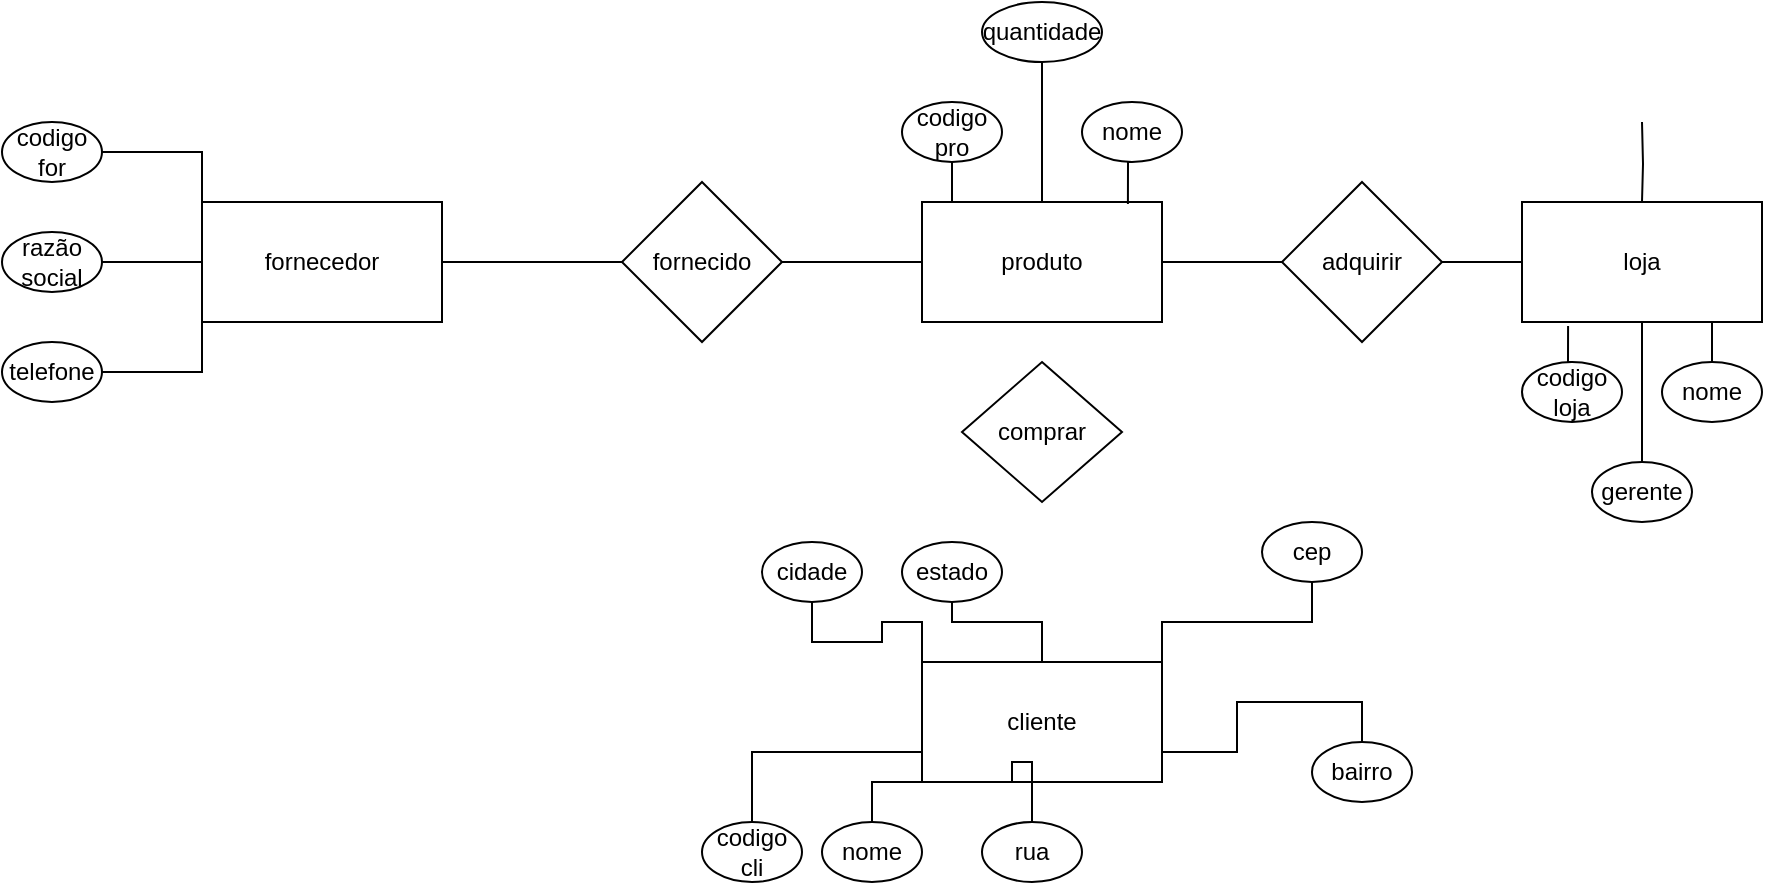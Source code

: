 <mxfile version="12.4.9" type="github"><diagram id="Piu9n-ngmWr5Ja5qqa0P" name="Page-1"><mxGraphModel dx="1102" dy="614" grid="1" gridSize="10" guides="1" tooltips="1" connect="1" arrows="1" fold="1" page="1" pageScale="1" pageWidth="827" pageHeight="1169" math="0" shadow="0"><root><mxCell id="0"/><mxCell id="1" parent="0"/><mxCell id="pkhRbaKFFiaJO-5Pu_XG-61" style="edgeStyle=orthogonalEdgeStyle;rounded=0;orthogonalLoop=1;jettySize=auto;html=1;exitX=0;exitY=0;exitDx=0;exitDy=0;entryX=1;entryY=0.5;entryDx=0;entryDy=0;endArrow=none;endFill=0;" edge="1" parent="1" source="pkhRbaKFFiaJO-5Pu_XG-1" target="pkhRbaKFFiaJO-5Pu_XG-26"><mxGeometry relative="1" as="geometry"/></mxCell><mxCell id="pkhRbaKFFiaJO-5Pu_XG-62" style="edgeStyle=orthogonalEdgeStyle;rounded=0;orthogonalLoop=1;jettySize=auto;html=1;exitX=0;exitY=0.5;exitDx=0;exitDy=0;entryX=1;entryY=0.5;entryDx=0;entryDy=0;endArrow=none;endFill=0;" edge="1" parent="1" source="pkhRbaKFFiaJO-5Pu_XG-1" target="pkhRbaKFFiaJO-5Pu_XG-27"><mxGeometry relative="1" as="geometry"/></mxCell><mxCell id="pkhRbaKFFiaJO-5Pu_XG-92" style="edgeStyle=orthogonalEdgeStyle;rounded=0;orthogonalLoop=1;jettySize=auto;html=1;exitX=1;exitY=0.5;exitDx=0;exitDy=0;entryX=0;entryY=0.5;entryDx=0;entryDy=0;endArrow=none;endFill=0;" edge="1" parent="1" source="pkhRbaKFFiaJO-5Pu_XG-1" target="pkhRbaKFFiaJO-5Pu_XG-5"><mxGeometry relative="1" as="geometry"/></mxCell><mxCell id="pkhRbaKFFiaJO-5Pu_XG-1" value="fornecedor" style="rounded=0;whiteSpace=wrap;html=1;" vertex="1" parent="1"><mxGeometry x="350" y="110" width="120" height="60" as="geometry"/></mxCell><mxCell id="pkhRbaKFFiaJO-5Pu_XG-53" style="edgeStyle=orthogonalEdgeStyle;rounded=0;orthogonalLoop=1;jettySize=auto;html=1;exitX=0;exitY=0;exitDx=0;exitDy=0;entryX=0.5;entryY=1;entryDx=0;entryDy=0;endArrow=none;endFill=0;" edge="1" parent="1" source="pkhRbaKFFiaJO-5Pu_XG-4" target="pkhRbaKFFiaJO-5Pu_XG-48"><mxGeometry relative="1" as="geometry"/></mxCell><mxCell id="pkhRbaKFFiaJO-5Pu_XG-54" style="edgeStyle=orthogonalEdgeStyle;rounded=0;orthogonalLoop=1;jettySize=auto;html=1;exitX=0.5;exitY=0;exitDx=0;exitDy=0;entryX=0.5;entryY=1;entryDx=0;entryDy=0;endArrow=none;endFill=0;" edge="1" parent="1" source="pkhRbaKFFiaJO-5Pu_XG-4" target="pkhRbaKFFiaJO-5Pu_XG-49"><mxGeometry relative="1" as="geometry"/></mxCell><mxCell id="pkhRbaKFFiaJO-5Pu_XG-55" style="edgeStyle=orthogonalEdgeStyle;rounded=0;orthogonalLoop=1;jettySize=auto;html=1;exitX=1;exitY=0;exitDx=0;exitDy=0;entryX=0.5;entryY=1;entryDx=0;entryDy=0;endArrow=none;endFill=0;" edge="1" parent="1" source="pkhRbaKFFiaJO-5Pu_XG-4" target="pkhRbaKFFiaJO-5Pu_XG-52"><mxGeometry relative="1" as="geometry"/></mxCell><mxCell id="pkhRbaKFFiaJO-5Pu_XG-60" style="edgeStyle=orthogonalEdgeStyle;rounded=0;orthogonalLoop=1;jettySize=auto;html=1;exitX=1;exitY=0.75;exitDx=0;exitDy=0;entryX=0.5;entryY=0;entryDx=0;entryDy=0;endArrow=none;endFill=0;" edge="1" parent="1" source="pkhRbaKFFiaJO-5Pu_XG-4" target="pkhRbaKFFiaJO-5Pu_XG-47"><mxGeometry relative="1" as="geometry"/></mxCell><mxCell id="pkhRbaKFFiaJO-5Pu_XG-4" value="cliente" style="rounded=0;whiteSpace=wrap;html=1;" vertex="1" parent="1"><mxGeometry x="710" y="340" width="120" height="60" as="geometry"/></mxCell><mxCell id="pkhRbaKFFiaJO-5Pu_XG-6" value="comprar" style="rhombus;whiteSpace=wrap;html=1;" vertex="1" parent="1"><mxGeometry x="730" y="190" width="80" height="70" as="geometry"/></mxCell><mxCell id="pkhRbaKFFiaJO-5Pu_XG-84" style="edgeStyle=orthogonalEdgeStyle;rounded=0;orthogonalLoop=1;jettySize=auto;html=1;exitX=1;exitY=0.5;exitDx=0;exitDy=0;entryX=0;entryY=0.5;entryDx=0;entryDy=0;endArrow=none;endFill=0;" edge="1" parent="1" source="pkhRbaKFFiaJO-5Pu_XG-7" target="pkhRbaKFFiaJO-5Pu_XG-77"><mxGeometry relative="1" as="geometry"/></mxCell><mxCell id="pkhRbaKFFiaJO-5Pu_XG-7" value="adquirir" style="rhombus;whiteSpace=wrap;html=1;" vertex="1" parent="1"><mxGeometry x="890" y="100" width="80" height="80" as="geometry"/></mxCell><mxCell id="pkhRbaKFFiaJO-5Pu_XG-74" style="edgeStyle=orthogonalEdgeStyle;rounded=0;orthogonalLoop=1;jettySize=auto;html=1;exitX=1;exitY=0.5;exitDx=0;exitDy=0;endArrow=none;endFill=0;" edge="1" parent="1" source="pkhRbaKFFiaJO-5Pu_XG-5" target="pkhRbaKFFiaJO-5Pu_XG-70"><mxGeometry relative="1" as="geometry"/></mxCell><mxCell id="pkhRbaKFFiaJO-5Pu_XG-5" value="fornecido" style="rhombus;whiteSpace=wrap;html=1;" vertex="1" parent="1"><mxGeometry x="560" y="100" width="80" height="80" as="geometry"/></mxCell><mxCell id="pkhRbaKFFiaJO-5Pu_XG-26" value="codigo for" style="ellipse;whiteSpace=wrap;html=1;" vertex="1" parent="1"><mxGeometry x="250" y="70" width="50" height="30" as="geometry"/></mxCell><mxCell id="pkhRbaKFFiaJO-5Pu_XG-27" value="razão social" style="ellipse;whiteSpace=wrap;html=1;" vertex="1" parent="1"><mxGeometry x="250" y="125" width="50" height="30" as="geometry"/></mxCell><mxCell id="pkhRbaKFFiaJO-5Pu_XG-66" style="edgeStyle=orthogonalEdgeStyle;rounded=0;orthogonalLoop=1;jettySize=auto;html=1;exitX=1;exitY=0.5;exitDx=0;exitDy=0;entryX=0;entryY=1;entryDx=0;entryDy=0;endArrow=none;endFill=0;" edge="1" parent="1" source="pkhRbaKFFiaJO-5Pu_XG-30" target="pkhRbaKFFiaJO-5Pu_XG-1"><mxGeometry relative="1" as="geometry"/></mxCell><mxCell id="pkhRbaKFFiaJO-5Pu_XG-30" value="telefone" style="ellipse;whiteSpace=wrap;html=1;" vertex="1" parent="1"><mxGeometry x="250" y="180" width="50" height="30" as="geometry"/></mxCell><mxCell id="pkhRbaKFFiaJO-5Pu_XG-56" style="edgeStyle=orthogonalEdgeStyle;rounded=0;orthogonalLoop=1;jettySize=auto;html=1;exitX=0.5;exitY=0;exitDx=0;exitDy=0;entryX=0;entryY=0.75;entryDx=0;entryDy=0;endArrow=none;endFill=0;" edge="1" parent="1" source="pkhRbaKFFiaJO-5Pu_XG-44" target="pkhRbaKFFiaJO-5Pu_XG-4"><mxGeometry relative="1" as="geometry"/></mxCell><mxCell id="pkhRbaKFFiaJO-5Pu_XG-44" value="codigo cli" style="ellipse;whiteSpace=wrap;html=1;" vertex="1" parent="1"><mxGeometry x="600" y="420" width="50" height="30" as="geometry"/></mxCell><mxCell id="pkhRbaKFFiaJO-5Pu_XG-57" style="edgeStyle=orthogonalEdgeStyle;rounded=0;orthogonalLoop=1;jettySize=auto;html=1;exitX=0.5;exitY=0;exitDx=0;exitDy=0;entryX=0.125;entryY=1;entryDx=0;entryDy=0;entryPerimeter=0;endArrow=none;endFill=0;" edge="1" parent="1" source="pkhRbaKFFiaJO-5Pu_XG-45" target="pkhRbaKFFiaJO-5Pu_XG-4"><mxGeometry relative="1" as="geometry"/></mxCell><mxCell id="pkhRbaKFFiaJO-5Pu_XG-45" value="nome" style="ellipse;whiteSpace=wrap;html=1;" vertex="1" parent="1"><mxGeometry x="660" y="420" width="50" height="30" as="geometry"/></mxCell><mxCell id="pkhRbaKFFiaJO-5Pu_XG-58" style="edgeStyle=orthogonalEdgeStyle;rounded=0;orthogonalLoop=1;jettySize=auto;html=1;exitX=0.5;exitY=0;exitDx=0;exitDy=0;entryX=0.558;entryY=1;entryDx=0;entryDy=0;entryPerimeter=0;endArrow=none;endFill=0;" edge="1" parent="1" source="pkhRbaKFFiaJO-5Pu_XG-46" target="pkhRbaKFFiaJO-5Pu_XG-4"><mxGeometry relative="1" as="geometry"><Array as="points"><mxPoint x="755" y="390"/></Array></mxGeometry></mxCell><mxCell id="pkhRbaKFFiaJO-5Pu_XG-46" value="rua" style="ellipse;whiteSpace=wrap;html=1;" vertex="1" parent="1"><mxGeometry x="740" y="420" width="50" height="30" as="geometry"/></mxCell><mxCell id="pkhRbaKFFiaJO-5Pu_XG-47" value="bairro" style="ellipse;whiteSpace=wrap;html=1;" vertex="1" parent="1"><mxGeometry x="905" y="380" width="50" height="30" as="geometry"/></mxCell><mxCell id="pkhRbaKFFiaJO-5Pu_XG-48" value="cidade" style="ellipse;whiteSpace=wrap;html=1;" vertex="1" parent="1"><mxGeometry x="630" y="280" width="50" height="30" as="geometry"/></mxCell><mxCell id="pkhRbaKFFiaJO-5Pu_XG-49" value="estado" style="ellipse;whiteSpace=wrap;html=1;" vertex="1" parent="1"><mxGeometry x="700" y="280" width="50" height="30" as="geometry"/></mxCell><mxCell id="pkhRbaKFFiaJO-5Pu_XG-52" value="cep" style="ellipse;whiteSpace=wrap;html=1;" vertex="1" parent="1"><mxGeometry x="880" y="270" width="50" height="30" as="geometry"/></mxCell><mxCell id="pkhRbaKFFiaJO-5Pu_XG-83" style="edgeStyle=orthogonalEdgeStyle;rounded=0;orthogonalLoop=1;jettySize=auto;html=1;exitX=1;exitY=0.5;exitDx=0;exitDy=0;entryX=0;entryY=0.5;entryDx=0;entryDy=0;endArrow=none;endFill=0;" edge="1" parent="1" source="pkhRbaKFFiaJO-5Pu_XG-70" target="pkhRbaKFFiaJO-5Pu_XG-7"><mxGeometry relative="1" as="geometry"/></mxCell><mxCell id="pkhRbaKFFiaJO-5Pu_XG-70" value="produto" style="rounded=0;whiteSpace=wrap;html=1;" vertex="1" parent="1"><mxGeometry x="710" y="110" width="120" height="60" as="geometry"/></mxCell><mxCell id="pkhRbaKFFiaJO-5Pu_XG-85" style="edgeStyle=orthogonalEdgeStyle;rounded=0;orthogonalLoop=1;jettySize=auto;html=1;exitX=0.5;exitY=0;exitDx=0;exitDy=0;endArrow=none;endFill=0;" edge="1" parent="1" source="pkhRbaKFFiaJO-5Pu_XG-72"><mxGeometry relative="1" as="geometry"><mxPoint x="770" y="30" as="targetPoint"/></mxGeometry></mxCell><mxCell id="pkhRbaKFFiaJO-5Pu_XG-88" style="edgeStyle=orthogonalEdgeStyle;rounded=0;orthogonalLoop=1;jettySize=auto;html=1;exitX=0.5;exitY=1;exitDx=0;exitDy=0;entryX=0.125;entryY=0;entryDx=0;entryDy=0;entryPerimeter=0;endArrow=none;endFill=0;" edge="1" parent="1" source="pkhRbaKFFiaJO-5Pu_XG-73" target="pkhRbaKFFiaJO-5Pu_XG-70"><mxGeometry relative="1" as="geometry"/></mxCell><mxCell id="pkhRbaKFFiaJO-5Pu_XG-73" value="codigo pro" style="ellipse;whiteSpace=wrap;html=1;" vertex="1" parent="1"><mxGeometry x="700" y="60" width="50" height="30" as="geometry"/></mxCell><mxCell id="pkhRbaKFFiaJO-5Pu_XG-75" style="edgeStyle=orthogonalEdgeStyle;rounded=0;orthogonalLoop=1;jettySize=auto;html=1;exitX=0.75;exitY=1;exitDx=0;exitDy=0;entryX=0.5;entryY=0;entryDx=0;entryDy=0;endArrow=none;endFill=0;" edge="1" parent="1" source="pkhRbaKFFiaJO-5Pu_XG-77" target="pkhRbaKFFiaJO-5Pu_XG-82"><mxGeometry relative="1" as="geometry"/></mxCell><mxCell id="pkhRbaKFFiaJO-5Pu_XG-76" style="edgeStyle=orthogonalEdgeStyle;rounded=0;orthogonalLoop=1;jettySize=auto;html=1;exitX=0.5;exitY=1;exitDx=0;exitDy=0;endArrow=none;endFill=0;entryX=0.5;entryY=0;entryDx=0;entryDy=0;" edge="1" parent="1" source="pkhRbaKFFiaJO-5Pu_XG-77" target="pkhRbaKFFiaJO-5Pu_XG-81"><mxGeometry relative="1" as="geometry"><mxPoint x="1070" y="230" as="targetPoint"/></mxGeometry></mxCell><mxCell id="pkhRbaKFFiaJO-5Pu_XG-77" value="loja" style="rounded=0;whiteSpace=wrap;html=1;" vertex="1" parent="1"><mxGeometry x="1010" y="110" width="120" height="60" as="geometry"/></mxCell><mxCell id="pkhRbaKFFiaJO-5Pu_XG-78" style="edgeStyle=orthogonalEdgeStyle;rounded=0;orthogonalLoop=1;jettySize=auto;html=1;exitX=0.5;exitY=1;exitDx=0;exitDy=0;entryX=0.5;entryY=0;entryDx=0;entryDy=0;endArrow=none;endFill=0;" edge="1" parent="1" target="pkhRbaKFFiaJO-5Pu_XG-77"><mxGeometry relative="1" as="geometry"><mxPoint x="1070" y="70" as="sourcePoint"/></mxGeometry></mxCell><mxCell id="pkhRbaKFFiaJO-5Pu_XG-79" style="edgeStyle=orthogonalEdgeStyle;rounded=0;orthogonalLoop=1;jettySize=auto;html=1;exitX=0.5;exitY=0;exitDx=0;exitDy=0;entryX=0.192;entryY=1.033;entryDx=0;entryDy=0;entryPerimeter=0;endArrow=none;endFill=0;" edge="1" parent="1" source="pkhRbaKFFiaJO-5Pu_XG-80" target="pkhRbaKFFiaJO-5Pu_XG-77"><mxGeometry relative="1" as="geometry"/></mxCell><mxCell id="pkhRbaKFFiaJO-5Pu_XG-80" value="codigo loja" style="ellipse;whiteSpace=wrap;html=1;" vertex="1" parent="1"><mxGeometry x="1010" y="190" width="50" height="30" as="geometry"/></mxCell><mxCell id="pkhRbaKFFiaJO-5Pu_XG-81" value="gerente" style="ellipse;whiteSpace=wrap;html=1;" vertex="1" parent="1"><mxGeometry x="1045" y="240" width="50" height="30" as="geometry"/></mxCell><mxCell id="pkhRbaKFFiaJO-5Pu_XG-82" value="nome" style="ellipse;whiteSpace=wrap;html=1;" vertex="1" parent="1"><mxGeometry x="1080" y="190" width="50" height="30" as="geometry"/></mxCell><mxCell id="pkhRbaKFFiaJO-5Pu_XG-89" style="edgeStyle=orthogonalEdgeStyle;rounded=0;orthogonalLoop=1;jettySize=auto;html=1;exitX=0.5;exitY=1;exitDx=0;exitDy=0;entryX=0.5;entryY=0;entryDx=0;entryDy=0;endArrow=none;endFill=0;" edge="1" parent="1" source="pkhRbaKFFiaJO-5Pu_XG-72" target="pkhRbaKFFiaJO-5Pu_XG-70"><mxGeometry relative="1" as="geometry"/></mxCell><mxCell id="pkhRbaKFFiaJO-5Pu_XG-72" value="quantidade" style="ellipse;whiteSpace=wrap;html=1;" vertex="1" parent="1"><mxGeometry x="740" y="10" width="60" height="30" as="geometry"/></mxCell><mxCell id="pkhRbaKFFiaJO-5Pu_XG-90" style="edgeStyle=orthogonalEdgeStyle;rounded=0;orthogonalLoop=1;jettySize=auto;html=1;exitX=0.5;exitY=1;exitDx=0;exitDy=0;entryX=0.858;entryY=0.017;entryDx=0;entryDy=0;entryPerimeter=0;endArrow=none;endFill=0;" edge="1" parent="1" source="pkhRbaKFFiaJO-5Pu_XG-71" target="pkhRbaKFFiaJO-5Pu_XG-70"><mxGeometry relative="1" as="geometry"/></mxCell><mxCell id="pkhRbaKFFiaJO-5Pu_XG-71" value="nome" style="ellipse;whiteSpace=wrap;html=1;" vertex="1" parent="1"><mxGeometry x="790" y="60" width="50" height="30" as="geometry"/></mxCell></root></mxGraphModel></diagram></mxfile>